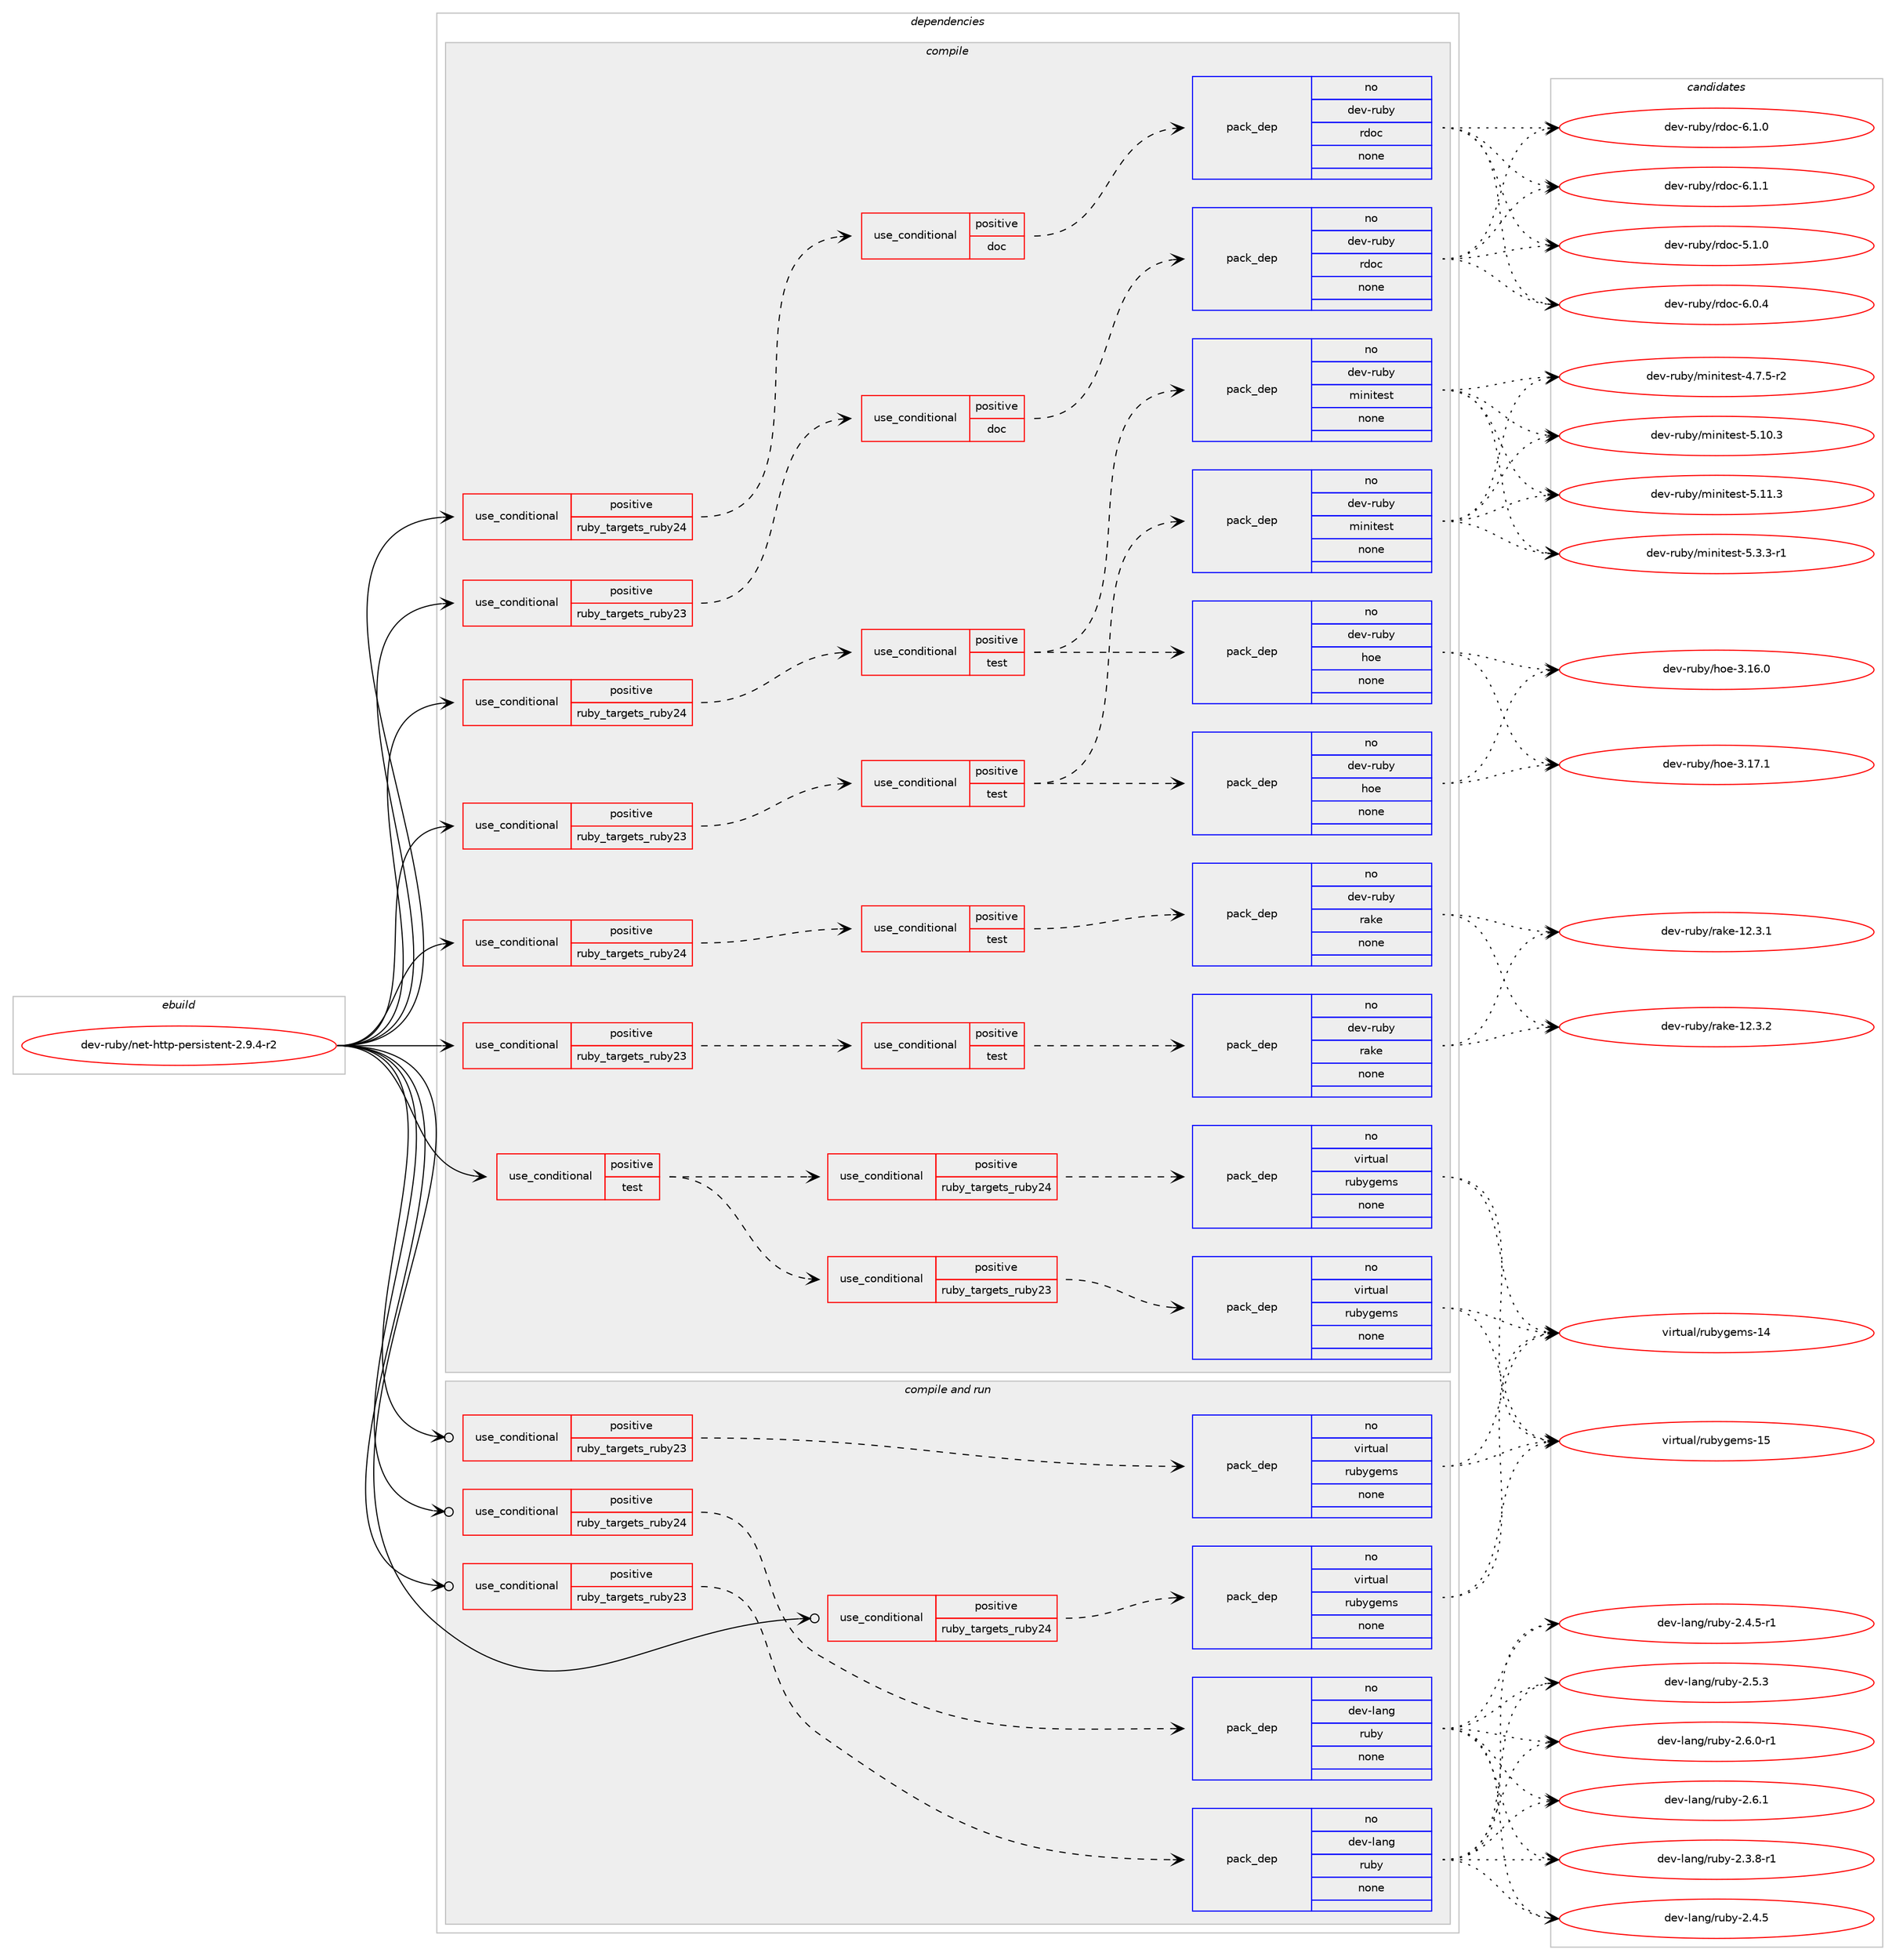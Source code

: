 digraph prolog {

# *************
# Graph options
# *************

newrank=true;
concentrate=true;
compound=true;
graph [rankdir=LR,fontname=Helvetica,fontsize=10,ranksep=1.5];#, ranksep=2.5, nodesep=0.2];
edge  [arrowhead=vee];
node  [fontname=Helvetica,fontsize=10];

# **********
# The ebuild
# **********

subgraph cluster_leftcol {
color=gray;
rank=same;
label=<<i>ebuild</i>>;
id [label="dev-ruby/net-http-persistent-2.9.4-r2", color=red, width=4, href="../dev-ruby/net-http-persistent-2.9.4-r2.svg"];
}

# ****************
# The dependencies
# ****************

subgraph cluster_midcol {
color=gray;
label=<<i>dependencies</i>>;
subgraph cluster_compile {
fillcolor="#eeeeee";
style=filled;
label=<<i>compile</i>>;
subgraph cond407074 {
dependency1507062 [label=<<TABLE BORDER="0" CELLBORDER="1" CELLSPACING="0" CELLPADDING="4"><TR><TD ROWSPAN="3" CELLPADDING="10">use_conditional</TD></TR><TR><TD>positive</TD></TR><TR><TD>ruby_targets_ruby23</TD></TR></TABLE>>, shape=none, color=red];
subgraph cond407075 {
dependency1507063 [label=<<TABLE BORDER="0" CELLBORDER="1" CELLSPACING="0" CELLPADDING="4"><TR><TD ROWSPAN="3" CELLPADDING="10">use_conditional</TD></TR><TR><TD>positive</TD></TR><TR><TD>doc</TD></TR></TABLE>>, shape=none, color=red];
subgraph pack1076507 {
dependency1507064 [label=<<TABLE BORDER="0" CELLBORDER="1" CELLSPACING="0" CELLPADDING="4" WIDTH="220"><TR><TD ROWSPAN="6" CELLPADDING="30">pack_dep</TD></TR><TR><TD WIDTH="110">no</TD></TR><TR><TD>dev-ruby</TD></TR><TR><TD>rdoc</TD></TR><TR><TD>none</TD></TR><TR><TD></TD></TR></TABLE>>, shape=none, color=blue];
}
dependency1507063:e -> dependency1507064:w [weight=20,style="dashed",arrowhead="vee"];
}
dependency1507062:e -> dependency1507063:w [weight=20,style="dashed",arrowhead="vee"];
}
id:e -> dependency1507062:w [weight=20,style="solid",arrowhead="vee"];
subgraph cond407076 {
dependency1507065 [label=<<TABLE BORDER="0" CELLBORDER="1" CELLSPACING="0" CELLPADDING="4"><TR><TD ROWSPAN="3" CELLPADDING="10">use_conditional</TD></TR><TR><TD>positive</TD></TR><TR><TD>ruby_targets_ruby23</TD></TR></TABLE>>, shape=none, color=red];
subgraph cond407077 {
dependency1507066 [label=<<TABLE BORDER="0" CELLBORDER="1" CELLSPACING="0" CELLPADDING="4"><TR><TD ROWSPAN="3" CELLPADDING="10">use_conditional</TD></TR><TR><TD>positive</TD></TR><TR><TD>test</TD></TR></TABLE>>, shape=none, color=red];
subgraph pack1076508 {
dependency1507067 [label=<<TABLE BORDER="0" CELLBORDER="1" CELLSPACING="0" CELLPADDING="4" WIDTH="220"><TR><TD ROWSPAN="6" CELLPADDING="30">pack_dep</TD></TR><TR><TD WIDTH="110">no</TD></TR><TR><TD>dev-ruby</TD></TR><TR><TD>hoe</TD></TR><TR><TD>none</TD></TR><TR><TD></TD></TR></TABLE>>, shape=none, color=blue];
}
dependency1507066:e -> dependency1507067:w [weight=20,style="dashed",arrowhead="vee"];
subgraph pack1076509 {
dependency1507068 [label=<<TABLE BORDER="0" CELLBORDER="1" CELLSPACING="0" CELLPADDING="4" WIDTH="220"><TR><TD ROWSPAN="6" CELLPADDING="30">pack_dep</TD></TR><TR><TD WIDTH="110">no</TD></TR><TR><TD>dev-ruby</TD></TR><TR><TD>minitest</TD></TR><TR><TD>none</TD></TR><TR><TD></TD></TR></TABLE>>, shape=none, color=blue];
}
dependency1507066:e -> dependency1507068:w [weight=20,style="dashed",arrowhead="vee"];
}
dependency1507065:e -> dependency1507066:w [weight=20,style="dashed",arrowhead="vee"];
}
id:e -> dependency1507065:w [weight=20,style="solid",arrowhead="vee"];
subgraph cond407078 {
dependency1507069 [label=<<TABLE BORDER="0" CELLBORDER="1" CELLSPACING="0" CELLPADDING="4"><TR><TD ROWSPAN="3" CELLPADDING="10">use_conditional</TD></TR><TR><TD>positive</TD></TR><TR><TD>ruby_targets_ruby23</TD></TR></TABLE>>, shape=none, color=red];
subgraph cond407079 {
dependency1507070 [label=<<TABLE BORDER="0" CELLBORDER="1" CELLSPACING="0" CELLPADDING="4"><TR><TD ROWSPAN="3" CELLPADDING="10">use_conditional</TD></TR><TR><TD>positive</TD></TR><TR><TD>test</TD></TR></TABLE>>, shape=none, color=red];
subgraph pack1076510 {
dependency1507071 [label=<<TABLE BORDER="0" CELLBORDER="1" CELLSPACING="0" CELLPADDING="4" WIDTH="220"><TR><TD ROWSPAN="6" CELLPADDING="30">pack_dep</TD></TR><TR><TD WIDTH="110">no</TD></TR><TR><TD>dev-ruby</TD></TR><TR><TD>rake</TD></TR><TR><TD>none</TD></TR><TR><TD></TD></TR></TABLE>>, shape=none, color=blue];
}
dependency1507070:e -> dependency1507071:w [weight=20,style="dashed",arrowhead="vee"];
}
dependency1507069:e -> dependency1507070:w [weight=20,style="dashed",arrowhead="vee"];
}
id:e -> dependency1507069:w [weight=20,style="solid",arrowhead="vee"];
subgraph cond407080 {
dependency1507072 [label=<<TABLE BORDER="0" CELLBORDER="1" CELLSPACING="0" CELLPADDING="4"><TR><TD ROWSPAN="3" CELLPADDING="10">use_conditional</TD></TR><TR><TD>positive</TD></TR><TR><TD>ruby_targets_ruby24</TD></TR></TABLE>>, shape=none, color=red];
subgraph cond407081 {
dependency1507073 [label=<<TABLE BORDER="0" CELLBORDER="1" CELLSPACING="0" CELLPADDING="4"><TR><TD ROWSPAN="3" CELLPADDING="10">use_conditional</TD></TR><TR><TD>positive</TD></TR><TR><TD>doc</TD></TR></TABLE>>, shape=none, color=red];
subgraph pack1076511 {
dependency1507074 [label=<<TABLE BORDER="0" CELLBORDER="1" CELLSPACING="0" CELLPADDING="4" WIDTH="220"><TR><TD ROWSPAN="6" CELLPADDING="30">pack_dep</TD></TR><TR><TD WIDTH="110">no</TD></TR><TR><TD>dev-ruby</TD></TR><TR><TD>rdoc</TD></TR><TR><TD>none</TD></TR><TR><TD></TD></TR></TABLE>>, shape=none, color=blue];
}
dependency1507073:e -> dependency1507074:w [weight=20,style="dashed",arrowhead="vee"];
}
dependency1507072:e -> dependency1507073:w [weight=20,style="dashed",arrowhead="vee"];
}
id:e -> dependency1507072:w [weight=20,style="solid",arrowhead="vee"];
subgraph cond407082 {
dependency1507075 [label=<<TABLE BORDER="0" CELLBORDER="1" CELLSPACING="0" CELLPADDING="4"><TR><TD ROWSPAN="3" CELLPADDING="10">use_conditional</TD></TR><TR><TD>positive</TD></TR><TR><TD>ruby_targets_ruby24</TD></TR></TABLE>>, shape=none, color=red];
subgraph cond407083 {
dependency1507076 [label=<<TABLE BORDER="0" CELLBORDER="1" CELLSPACING="0" CELLPADDING="4"><TR><TD ROWSPAN="3" CELLPADDING="10">use_conditional</TD></TR><TR><TD>positive</TD></TR><TR><TD>test</TD></TR></TABLE>>, shape=none, color=red];
subgraph pack1076512 {
dependency1507077 [label=<<TABLE BORDER="0" CELLBORDER="1" CELLSPACING="0" CELLPADDING="4" WIDTH="220"><TR><TD ROWSPAN="6" CELLPADDING="30">pack_dep</TD></TR><TR><TD WIDTH="110">no</TD></TR><TR><TD>dev-ruby</TD></TR><TR><TD>hoe</TD></TR><TR><TD>none</TD></TR><TR><TD></TD></TR></TABLE>>, shape=none, color=blue];
}
dependency1507076:e -> dependency1507077:w [weight=20,style="dashed",arrowhead="vee"];
subgraph pack1076513 {
dependency1507078 [label=<<TABLE BORDER="0" CELLBORDER="1" CELLSPACING="0" CELLPADDING="4" WIDTH="220"><TR><TD ROWSPAN="6" CELLPADDING="30">pack_dep</TD></TR><TR><TD WIDTH="110">no</TD></TR><TR><TD>dev-ruby</TD></TR><TR><TD>minitest</TD></TR><TR><TD>none</TD></TR><TR><TD></TD></TR></TABLE>>, shape=none, color=blue];
}
dependency1507076:e -> dependency1507078:w [weight=20,style="dashed",arrowhead="vee"];
}
dependency1507075:e -> dependency1507076:w [weight=20,style="dashed",arrowhead="vee"];
}
id:e -> dependency1507075:w [weight=20,style="solid",arrowhead="vee"];
subgraph cond407084 {
dependency1507079 [label=<<TABLE BORDER="0" CELLBORDER="1" CELLSPACING="0" CELLPADDING="4"><TR><TD ROWSPAN="3" CELLPADDING="10">use_conditional</TD></TR><TR><TD>positive</TD></TR><TR><TD>ruby_targets_ruby24</TD></TR></TABLE>>, shape=none, color=red];
subgraph cond407085 {
dependency1507080 [label=<<TABLE BORDER="0" CELLBORDER="1" CELLSPACING="0" CELLPADDING="4"><TR><TD ROWSPAN="3" CELLPADDING="10">use_conditional</TD></TR><TR><TD>positive</TD></TR><TR><TD>test</TD></TR></TABLE>>, shape=none, color=red];
subgraph pack1076514 {
dependency1507081 [label=<<TABLE BORDER="0" CELLBORDER="1" CELLSPACING="0" CELLPADDING="4" WIDTH="220"><TR><TD ROWSPAN="6" CELLPADDING="30">pack_dep</TD></TR><TR><TD WIDTH="110">no</TD></TR><TR><TD>dev-ruby</TD></TR><TR><TD>rake</TD></TR><TR><TD>none</TD></TR><TR><TD></TD></TR></TABLE>>, shape=none, color=blue];
}
dependency1507080:e -> dependency1507081:w [weight=20,style="dashed",arrowhead="vee"];
}
dependency1507079:e -> dependency1507080:w [weight=20,style="dashed",arrowhead="vee"];
}
id:e -> dependency1507079:w [weight=20,style="solid",arrowhead="vee"];
subgraph cond407086 {
dependency1507082 [label=<<TABLE BORDER="0" CELLBORDER="1" CELLSPACING="0" CELLPADDING="4"><TR><TD ROWSPAN="3" CELLPADDING="10">use_conditional</TD></TR><TR><TD>positive</TD></TR><TR><TD>test</TD></TR></TABLE>>, shape=none, color=red];
subgraph cond407087 {
dependency1507083 [label=<<TABLE BORDER="0" CELLBORDER="1" CELLSPACING="0" CELLPADDING="4"><TR><TD ROWSPAN="3" CELLPADDING="10">use_conditional</TD></TR><TR><TD>positive</TD></TR><TR><TD>ruby_targets_ruby23</TD></TR></TABLE>>, shape=none, color=red];
subgraph pack1076515 {
dependency1507084 [label=<<TABLE BORDER="0" CELLBORDER="1" CELLSPACING="0" CELLPADDING="4" WIDTH="220"><TR><TD ROWSPAN="6" CELLPADDING="30">pack_dep</TD></TR><TR><TD WIDTH="110">no</TD></TR><TR><TD>virtual</TD></TR><TR><TD>rubygems</TD></TR><TR><TD>none</TD></TR><TR><TD></TD></TR></TABLE>>, shape=none, color=blue];
}
dependency1507083:e -> dependency1507084:w [weight=20,style="dashed",arrowhead="vee"];
}
dependency1507082:e -> dependency1507083:w [weight=20,style="dashed",arrowhead="vee"];
subgraph cond407088 {
dependency1507085 [label=<<TABLE BORDER="0" CELLBORDER="1" CELLSPACING="0" CELLPADDING="4"><TR><TD ROWSPAN="3" CELLPADDING="10">use_conditional</TD></TR><TR><TD>positive</TD></TR><TR><TD>ruby_targets_ruby24</TD></TR></TABLE>>, shape=none, color=red];
subgraph pack1076516 {
dependency1507086 [label=<<TABLE BORDER="0" CELLBORDER="1" CELLSPACING="0" CELLPADDING="4" WIDTH="220"><TR><TD ROWSPAN="6" CELLPADDING="30">pack_dep</TD></TR><TR><TD WIDTH="110">no</TD></TR><TR><TD>virtual</TD></TR><TR><TD>rubygems</TD></TR><TR><TD>none</TD></TR><TR><TD></TD></TR></TABLE>>, shape=none, color=blue];
}
dependency1507085:e -> dependency1507086:w [weight=20,style="dashed",arrowhead="vee"];
}
dependency1507082:e -> dependency1507085:w [weight=20,style="dashed",arrowhead="vee"];
}
id:e -> dependency1507082:w [weight=20,style="solid",arrowhead="vee"];
}
subgraph cluster_compileandrun {
fillcolor="#eeeeee";
style=filled;
label=<<i>compile and run</i>>;
subgraph cond407089 {
dependency1507087 [label=<<TABLE BORDER="0" CELLBORDER="1" CELLSPACING="0" CELLPADDING="4"><TR><TD ROWSPAN="3" CELLPADDING="10">use_conditional</TD></TR><TR><TD>positive</TD></TR><TR><TD>ruby_targets_ruby23</TD></TR></TABLE>>, shape=none, color=red];
subgraph pack1076517 {
dependency1507088 [label=<<TABLE BORDER="0" CELLBORDER="1" CELLSPACING="0" CELLPADDING="4" WIDTH="220"><TR><TD ROWSPAN="6" CELLPADDING="30">pack_dep</TD></TR><TR><TD WIDTH="110">no</TD></TR><TR><TD>dev-lang</TD></TR><TR><TD>ruby</TD></TR><TR><TD>none</TD></TR><TR><TD></TD></TR></TABLE>>, shape=none, color=blue];
}
dependency1507087:e -> dependency1507088:w [weight=20,style="dashed",arrowhead="vee"];
}
id:e -> dependency1507087:w [weight=20,style="solid",arrowhead="odotvee"];
subgraph cond407090 {
dependency1507089 [label=<<TABLE BORDER="0" CELLBORDER="1" CELLSPACING="0" CELLPADDING="4"><TR><TD ROWSPAN="3" CELLPADDING="10">use_conditional</TD></TR><TR><TD>positive</TD></TR><TR><TD>ruby_targets_ruby23</TD></TR></TABLE>>, shape=none, color=red];
subgraph pack1076518 {
dependency1507090 [label=<<TABLE BORDER="0" CELLBORDER="1" CELLSPACING="0" CELLPADDING="4" WIDTH="220"><TR><TD ROWSPAN="6" CELLPADDING="30">pack_dep</TD></TR><TR><TD WIDTH="110">no</TD></TR><TR><TD>virtual</TD></TR><TR><TD>rubygems</TD></TR><TR><TD>none</TD></TR><TR><TD></TD></TR></TABLE>>, shape=none, color=blue];
}
dependency1507089:e -> dependency1507090:w [weight=20,style="dashed",arrowhead="vee"];
}
id:e -> dependency1507089:w [weight=20,style="solid",arrowhead="odotvee"];
subgraph cond407091 {
dependency1507091 [label=<<TABLE BORDER="0" CELLBORDER="1" CELLSPACING="0" CELLPADDING="4"><TR><TD ROWSPAN="3" CELLPADDING="10">use_conditional</TD></TR><TR><TD>positive</TD></TR><TR><TD>ruby_targets_ruby24</TD></TR></TABLE>>, shape=none, color=red];
subgraph pack1076519 {
dependency1507092 [label=<<TABLE BORDER="0" CELLBORDER="1" CELLSPACING="0" CELLPADDING="4" WIDTH="220"><TR><TD ROWSPAN="6" CELLPADDING="30">pack_dep</TD></TR><TR><TD WIDTH="110">no</TD></TR><TR><TD>dev-lang</TD></TR><TR><TD>ruby</TD></TR><TR><TD>none</TD></TR><TR><TD></TD></TR></TABLE>>, shape=none, color=blue];
}
dependency1507091:e -> dependency1507092:w [weight=20,style="dashed",arrowhead="vee"];
}
id:e -> dependency1507091:w [weight=20,style="solid",arrowhead="odotvee"];
subgraph cond407092 {
dependency1507093 [label=<<TABLE BORDER="0" CELLBORDER="1" CELLSPACING="0" CELLPADDING="4"><TR><TD ROWSPAN="3" CELLPADDING="10">use_conditional</TD></TR><TR><TD>positive</TD></TR><TR><TD>ruby_targets_ruby24</TD></TR></TABLE>>, shape=none, color=red];
subgraph pack1076520 {
dependency1507094 [label=<<TABLE BORDER="0" CELLBORDER="1" CELLSPACING="0" CELLPADDING="4" WIDTH="220"><TR><TD ROWSPAN="6" CELLPADDING="30">pack_dep</TD></TR><TR><TD WIDTH="110">no</TD></TR><TR><TD>virtual</TD></TR><TR><TD>rubygems</TD></TR><TR><TD>none</TD></TR><TR><TD></TD></TR></TABLE>>, shape=none, color=blue];
}
dependency1507093:e -> dependency1507094:w [weight=20,style="dashed",arrowhead="vee"];
}
id:e -> dependency1507093:w [weight=20,style="solid",arrowhead="odotvee"];
}
subgraph cluster_run {
fillcolor="#eeeeee";
style=filled;
label=<<i>run</i>>;
}
}

# **************
# The candidates
# **************

subgraph cluster_choices {
rank=same;
color=gray;
label=<<i>candidates</i>>;

subgraph choice1076507 {
color=black;
nodesep=1;
choice10010111845114117981214711410011199455346494648 [label="dev-ruby/rdoc-5.1.0", color=red, width=4,href="../dev-ruby/rdoc-5.1.0.svg"];
choice10010111845114117981214711410011199455446484652 [label="dev-ruby/rdoc-6.0.4", color=red, width=4,href="../dev-ruby/rdoc-6.0.4.svg"];
choice10010111845114117981214711410011199455446494648 [label="dev-ruby/rdoc-6.1.0", color=red, width=4,href="../dev-ruby/rdoc-6.1.0.svg"];
choice10010111845114117981214711410011199455446494649 [label="dev-ruby/rdoc-6.1.1", color=red, width=4,href="../dev-ruby/rdoc-6.1.1.svg"];
dependency1507064:e -> choice10010111845114117981214711410011199455346494648:w [style=dotted,weight="100"];
dependency1507064:e -> choice10010111845114117981214711410011199455446484652:w [style=dotted,weight="100"];
dependency1507064:e -> choice10010111845114117981214711410011199455446494648:w [style=dotted,weight="100"];
dependency1507064:e -> choice10010111845114117981214711410011199455446494649:w [style=dotted,weight="100"];
}
subgraph choice1076508 {
color=black;
nodesep=1;
choice10010111845114117981214710411110145514649544648 [label="dev-ruby/hoe-3.16.0", color=red, width=4,href="../dev-ruby/hoe-3.16.0.svg"];
choice10010111845114117981214710411110145514649554649 [label="dev-ruby/hoe-3.17.1", color=red, width=4,href="../dev-ruby/hoe-3.17.1.svg"];
dependency1507067:e -> choice10010111845114117981214710411110145514649544648:w [style=dotted,weight="100"];
dependency1507067:e -> choice10010111845114117981214710411110145514649554649:w [style=dotted,weight="100"];
}
subgraph choice1076509 {
color=black;
nodesep=1;
choice1001011184511411798121471091051101051161011151164552465546534511450 [label="dev-ruby/minitest-4.7.5-r2", color=red, width=4,href="../dev-ruby/minitest-4.7.5-r2.svg"];
choice10010111845114117981214710910511010511610111511645534649484651 [label="dev-ruby/minitest-5.10.3", color=red, width=4,href="../dev-ruby/minitest-5.10.3.svg"];
choice10010111845114117981214710910511010511610111511645534649494651 [label="dev-ruby/minitest-5.11.3", color=red, width=4,href="../dev-ruby/minitest-5.11.3.svg"];
choice1001011184511411798121471091051101051161011151164553465146514511449 [label="dev-ruby/minitest-5.3.3-r1", color=red, width=4,href="../dev-ruby/minitest-5.3.3-r1.svg"];
dependency1507068:e -> choice1001011184511411798121471091051101051161011151164552465546534511450:w [style=dotted,weight="100"];
dependency1507068:e -> choice10010111845114117981214710910511010511610111511645534649484651:w [style=dotted,weight="100"];
dependency1507068:e -> choice10010111845114117981214710910511010511610111511645534649494651:w [style=dotted,weight="100"];
dependency1507068:e -> choice1001011184511411798121471091051101051161011151164553465146514511449:w [style=dotted,weight="100"];
}
subgraph choice1076510 {
color=black;
nodesep=1;
choice1001011184511411798121471149710710145495046514649 [label="dev-ruby/rake-12.3.1", color=red, width=4,href="../dev-ruby/rake-12.3.1.svg"];
choice1001011184511411798121471149710710145495046514650 [label="dev-ruby/rake-12.3.2", color=red, width=4,href="../dev-ruby/rake-12.3.2.svg"];
dependency1507071:e -> choice1001011184511411798121471149710710145495046514649:w [style=dotted,weight="100"];
dependency1507071:e -> choice1001011184511411798121471149710710145495046514650:w [style=dotted,weight="100"];
}
subgraph choice1076511 {
color=black;
nodesep=1;
choice10010111845114117981214711410011199455346494648 [label="dev-ruby/rdoc-5.1.0", color=red, width=4,href="../dev-ruby/rdoc-5.1.0.svg"];
choice10010111845114117981214711410011199455446484652 [label="dev-ruby/rdoc-6.0.4", color=red, width=4,href="../dev-ruby/rdoc-6.0.4.svg"];
choice10010111845114117981214711410011199455446494648 [label="dev-ruby/rdoc-6.1.0", color=red, width=4,href="../dev-ruby/rdoc-6.1.0.svg"];
choice10010111845114117981214711410011199455446494649 [label="dev-ruby/rdoc-6.1.1", color=red, width=4,href="../dev-ruby/rdoc-6.1.1.svg"];
dependency1507074:e -> choice10010111845114117981214711410011199455346494648:w [style=dotted,weight="100"];
dependency1507074:e -> choice10010111845114117981214711410011199455446484652:w [style=dotted,weight="100"];
dependency1507074:e -> choice10010111845114117981214711410011199455446494648:w [style=dotted,weight="100"];
dependency1507074:e -> choice10010111845114117981214711410011199455446494649:w [style=dotted,weight="100"];
}
subgraph choice1076512 {
color=black;
nodesep=1;
choice10010111845114117981214710411110145514649544648 [label="dev-ruby/hoe-3.16.0", color=red, width=4,href="../dev-ruby/hoe-3.16.0.svg"];
choice10010111845114117981214710411110145514649554649 [label="dev-ruby/hoe-3.17.1", color=red, width=4,href="../dev-ruby/hoe-3.17.1.svg"];
dependency1507077:e -> choice10010111845114117981214710411110145514649544648:w [style=dotted,weight="100"];
dependency1507077:e -> choice10010111845114117981214710411110145514649554649:w [style=dotted,weight="100"];
}
subgraph choice1076513 {
color=black;
nodesep=1;
choice1001011184511411798121471091051101051161011151164552465546534511450 [label="dev-ruby/minitest-4.7.5-r2", color=red, width=4,href="../dev-ruby/minitest-4.7.5-r2.svg"];
choice10010111845114117981214710910511010511610111511645534649484651 [label="dev-ruby/minitest-5.10.3", color=red, width=4,href="../dev-ruby/minitest-5.10.3.svg"];
choice10010111845114117981214710910511010511610111511645534649494651 [label="dev-ruby/minitest-5.11.3", color=red, width=4,href="../dev-ruby/minitest-5.11.3.svg"];
choice1001011184511411798121471091051101051161011151164553465146514511449 [label="dev-ruby/minitest-5.3.3-r1", color=red, width=4,href="../dev-ruby/minitest-5.3.3-r1.svg"];
dependency1507078:e -> choice1001011184511411798121471091051101051161011151164552465546534511450:w [style=dotted,weight="100"];
dependency1507078:e -> choice10010111845114117981214710910511010511610111511645534649484651:w [style=dotted,weight="100"];
dependency1507078:e -> choice10010111845114117981214710910511010511610111511645534649494651:w [style=dotted,weight="100"];
dependency1507078:e -> choice1001011184511411798121471091051101051161011151164553465146514511449:w [style=dotted,weight="100"];
}
subgraph choice1076514 {
color=black;
nodesep=1;
choice1001011184511411798121471149710710145495046514649 [label="dev-ruby/rake-12.3.1", color=red, width=4,href="../dev-ruby/rake-12.3.1.svg"];
choice1001011184511411798121471149710710145495046514650 [label="dev-ruby/rake-12.3.2", color=red, width=4,href="../dev-ruby/rake-12.3.2.svg"];
dependency1507081:e -> choice1001011184511411798121471149710710145495046514649:w [style=dotted,weight="100"];
dependency1507081:e -> choice1001011184511411798121471149710710145495046514650:w [style=dotted,weight="100"];
}
subgraph choice1076515 {
color=black;
nodesep=1;
choice118105114116117971084711411798121103101109115454952 [label="virtual/rubygems-14", color=red, width=4,href="../virtual/rubygems-14.svg"];
choice118105114116117971084711411798121103101109115454953 [label="virtual/rubygems-15", color=red, width=4,href="../virtual/rubygems-15.svg"];
dependency1507084:e -> choice118105114116117971084711411798121103101109115454952:w [style=dotted,weight="100"];
dependency1507084:e -> choice118105114116117971084711411798121103101109115454953:w [style=dotted,weight="100"];
}
subgraph choice1076516 {
color=black;
nodesep=1;
choice118105114116117971084711411798121103101109115454952 [label="virtual/rubygems-14", color=red, width=4,href="../virtual/rubygems-14.svg"];
choice118105114116117971084711411798121103101109115454953 [label="virtual/rubygems-15", color=red, width=4,href="../virtual/rubygems-15.svg"];
dependency1507086:e -> choice118105114116117971084711411798121103101109115454952:w [style=dotted,weight="100"];
dependency1507086:e -> choice118105114116117971084711411798121103101109115454953:w [style=dotted,weight="100"];
}
subgraph choice1076517 {
color=black;
nodesep=1;
choice100101118451089711010347114117981214550465146564511449 [label="dev-lang/ruby-2.3.8-r1", color=red, width=4,href="../dev-lang/ruby-2.3.8-r1.svg"];
choice10010111845108971101034711411798121455046524653 [label="dev-lang/ruby-2.4.5", color=red, width=4,href="../dev-lang/ruby-2.4.5.svg"];
choice100101118451089711010347114117981214550465246534511449 [label="dev-lang/ruby-2.4.5-r1", color=red, width=4,href="../dev-lang/ruby-2.4.5-r1.svg"];
choice10010111845108971101034711411798121455046534651 [label="dev-lang/ruby-2.5.3", color=red, width=4,href="../dev-lang/ruby-2.5.3.svg"];
choice100101118451089711010347114117981214550465446484511449 [label="dev-lang/ruby-2.6.0-r1", color=red, width=4,href="../dev-lang/ruby-2.6.0-r1.svg"];
choice10010111845108971101034711411798121455046544649 [label="dev-lang/ruby-2.6.1", color=red, width=4,href="../dev-lang/ruby-2.6.1.svg"];
dependency1507088:e -> choice100101118451089711010347114117981214550465146564511449:w [style=dotted,weight="100"];
dependency1507088:e -> choice10010111845108971101034711411798121455046524653:w [style=dotted,weight="100"];
dependency1507088:e -> choice100101118451089711010347114117981214550465246534511449:w [style=dotted,weight="100"];
dependency1507088:e -> choice10010111845108971101034711411798121455046534651:w [style=dotted,weight="100"];
dependency1507088:e -> choice100101118451089711010347114117981214550465446484511449:w [style=dotted,weight="100"];
dependency1507088:e -> choice10010111845108971101034711411798121455046544649:w [style=dotted,weight="100"];
}
subgraph choice1076518 {
color=black;
nodesep=1;
choice118105114116117971084711411798121103101109115454952 [label="virtual/rubygems-14", color=red, width=4,href="../virtual/rubygems-14.svg"];
choice118105114116117971084711411798121103101109115454953 [label="virtual/rubygems-15", color=red, width=4,href="../virtual/rubygems-15.svg"];
dependency1507090:e -> choice118105114116117971084711411798121103101109115454952:w [style=dotted,weight="100"];
dependency1507090:e -> choice118105114116117971084711411798121103101109115454953:w [style=dotted,weight="100"];
}
subgraph choice1076519 {
color=black;
nodesep=1;
choice100101118451089711010347114117981214550465146564511449 [label="dev-lang/ruby-2.3.8-r1", color=red, width=4,href="../dev-lang/ruby-2.3.8-r1.svg"];
choice10010111845108971101034711411798121455046524653 [label="dev-lang/ruby-2.4.5", color=red, width=4,href="../dev-lang/ruby-2.4.5.svg"];
choice100101118451089711010347114117981214550465246534511449 [label="dev-lang/ruby-2.4.5-r1", color=red, width=4,href="../dev-lang/ruby-2.4.5-r1.svg"];
choice10010111845108971101034711411798121455046534651 [label="dev-lang/ruby-2.5.3", color=red, width=4,href="../dev-lang/ruby-2.5.3.svg"];
choice100101118451089711010347114117981214550465446484511449 [label="dev-lang/ruby-2.6.0-r1", color=red, width=4,href="../dev-lang/ruby-2.6.0-r1.svg"];
choice10010111845108971101034711411798121455046544649 [label="dev-lang/ruby-2.6.1", color=red, width=4,href="../dev-lang/ruby-2.6.1.svg"];
dependency1507092:e -> choice100101118451089711010347114117981214550465146564511449:w [style=dotted,weight="100"];
dependency1507092:e -> choice10010111845108971101034711411798121455046524653:w [style=dotted,weight="100"];
dependency1507092:e -> choice100101118451089711010347114117981214550465246534511449:w [style=dotted,weight="100"];
dependency1507092:e -> choice10010111845108971101034711411798121455046534651:w [style=dotted,weight="100"];
dependency1507092:e -> choice100101118451089711010347114117981214550465446484511449:w [style=dotted,weight="100"];
dependency1507092:e -> choice10010111845108971101034711411798121455046544649:w [style=dotted,weight="100"];
}
subgraph choice1076520 {
color=black;
nodesep=1;
choice118105114116117971084711411798121103101109115454952 [label="virtual/rubygems-14", color=red, width=4,href="../virtual/rubygems-14.svg"];
choice118105114116117971084711411798121103101109115454953 [label="virtual/rubygems-15", color=red, width=4,href="../virtual/rubygems-15.svg"];
dependency1507094:e -> choice118105114116117971084711411798121103101109115454952:w [style=dotted,weight="100"];
dependency1507094:e -> choice118105114116117971084711411798121103101109115454953:w [style=dotted,weight="100"];
}
}

}
